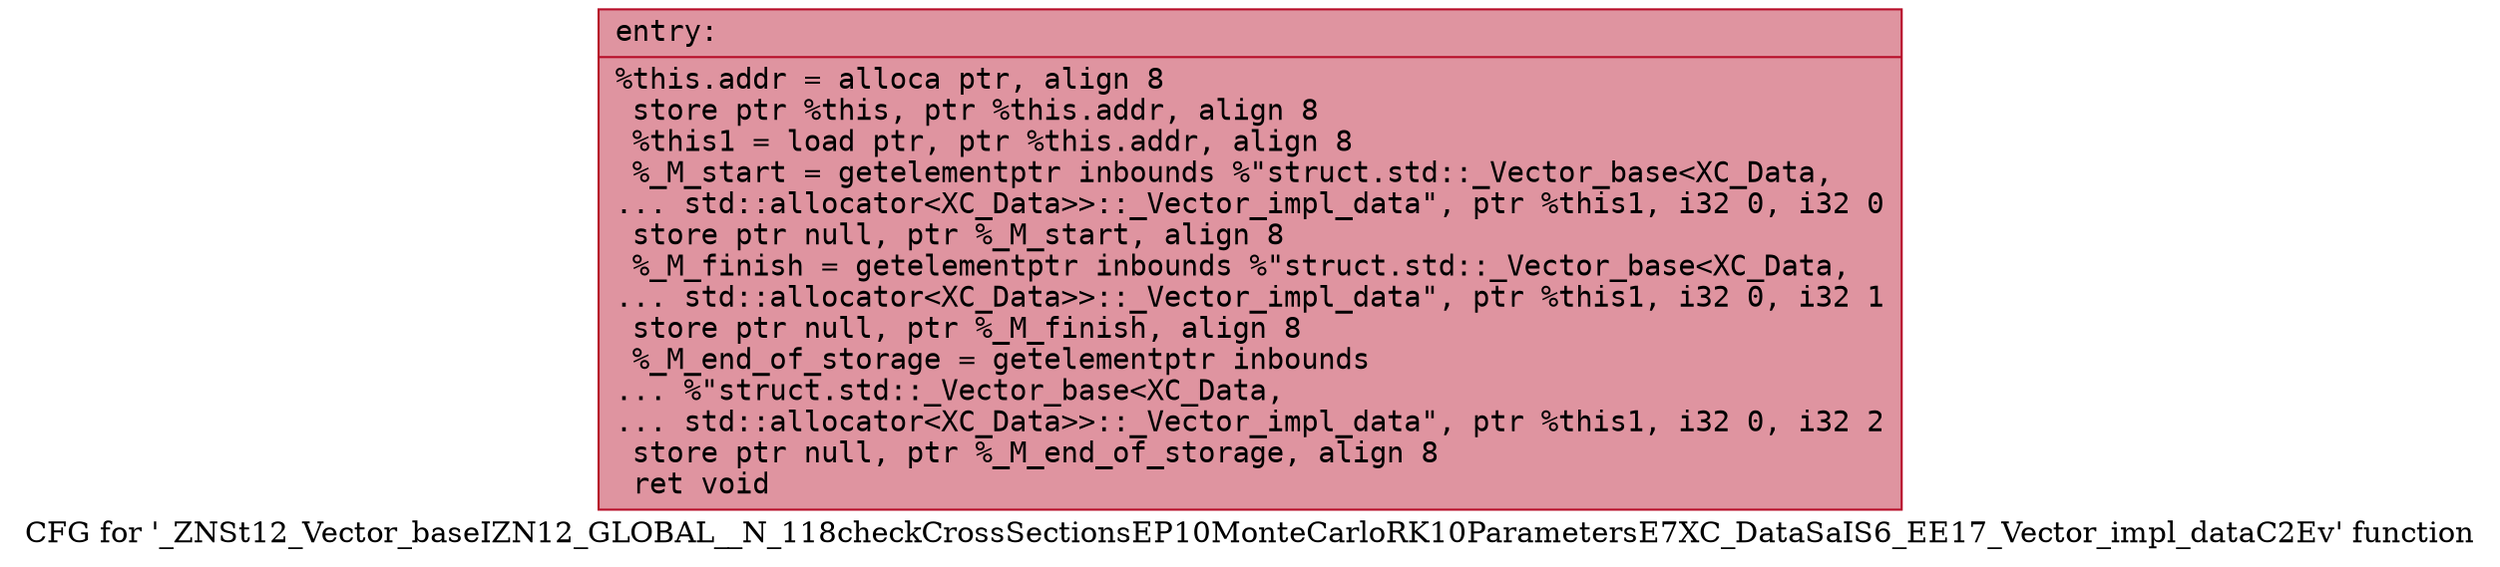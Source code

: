 digraph "CFG for '_ZNSt12_Vector_baseIZN12_GLOBAL__N_118checkCrossSectionsEP10MonteCarloRK10ParametersE7XC_DataSaIS6_EE17_Vector_impl_dataC2Ev' function" {
	label="CFG for '_ZNSt12_Vector_baseIZN12_GLOBAL__N_118checkCrossSectionsEP10MonteCarloRK10ParametersE7XC_DataSaIS6_EE17_Vector_impl_dataC2Ev' function";

	Node0x55dab494ad50 [shape=record,color="#b70d28ff", style=filled, fillcolor="#b70d2870" fontname="Courier",label="{entry:\l|  %this.addr = alloca ptr, align 8\l  store ptr %this, ptr %this.addr, align 8\l  %this1 = load ptr, ptr %this.addr, align 8\l  %_M_start = getelementptr inbounds %\"struct.std::_Vector_base\<XC_Data,\l... std::allocator\<XC_Data\>\>::_Vector_impl_data\", ptr %this1, i32 0, i32 0\l  store ptr null, ptr %_M_start, align 8\l  %_M_finish = getelementptr inbounds %\"struct.std::_Vector_base\<XC_Data,\l... std::allocator\<XC_Data\>\>::_Vector_impl_data\", ptr %this1, i32 0, i32 1\l  store ptr null, ptr %_M_finish, align 8\l  %_M_end_of_storage = getelementptr inbounds\l... %\"struct.std::_Vector_base\<XC_Data,\l... std::allocator\<XC_Data\>\>::_Vector_impl_data\", ptr %this1, i32 0, i32 2\l  store ptr null, ptr %_M_end_of_storage, align 8\l  ret void\l}"];
}
